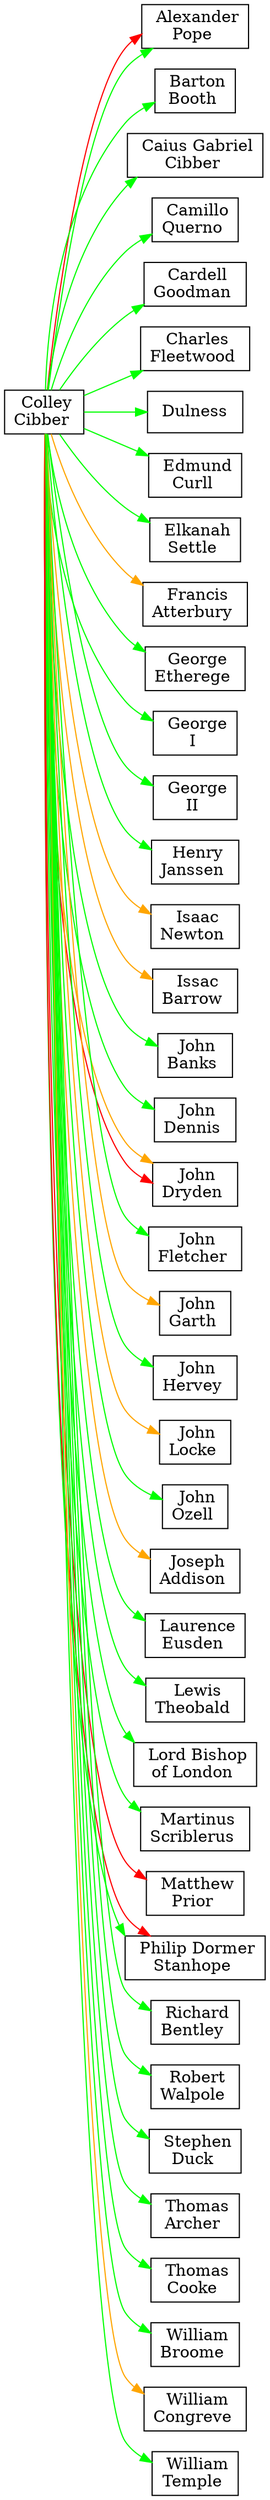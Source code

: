 digraph G {
rankdir=LR
node [shape=rect overlap=false]
ALEXANDER_POPE [label=< Alexander<br/>Pope >]
BARTON_BOOTH [label=< Barton<br/>Booth >]
CAIUS_GABRIEL_CIBBER [label=< Caius Gabriel<br/>Cibber >]
CAMILLO_QUERNO [label=< Camillo<br/>Querno >]
CARDELL_GOODMAN [label=< Cardell<br/>Goodman >]
CHARLES_FLEETWOOD [label=< Charles<br/>Fleetwood >]
COLLEY_CIBBER [label=< Colley<br/>Cibber >]
DULNESS [label=< Dulness >]
EDMUND_CURLL [label=< Edmund<br/>Curll >]
ELKANAH_SETTLE [label=< Elkanah<br/>Settle >]
FRANCIS_ATTERBURY [label=< Francis<br/>Atterbury >]
GEORGE_ETHEREGE [label=< George<br/>Etherege >]
GEORGE_I [label=< George<br/>I >]
GEORGE_II [label=< George<br/>II >]
HENRY_JANSSEN [label=< Henry<br/>Janssen >]
ISAAC_NEWTON [label=< Isaac<br/>Newton >]
ISSAC_BARROW [label=< Issac<br/>Barrow >]
JOHN_BANKS [label=< John<br/>Banks >]
JOHN_DENNIS [label=< John<br/>Dennis >]
JOHN_DRYDEN [label=< John<br/>Dryden >]
JOHN_FLETCHER [label=< John<br/>Fletcher >]
JOHN_GARTH [label=< John<br/>Garth >]
JOHN_HERVEY [label=< John<br/>Hervey >]
JOHN_LOCKE [label=< John<br/>Locke >]
JOHN_OZELL [label=< John<br/>Ozell >]
JOSEPH_ADDISON [label=< Joseph<br/>Addison >]
LAURENCE_EUSDEN [label=< Laurence<br/>Eusden >]
LEWIS_THEOBALD [label=< Lewis<br/>Theobald >]
LORD_BISHOP_OF_LONDON [label=< Lord Bishop<br/>of London >]
MARTINUS_SCRIBLERUS [label=< Martinus<br/>Scriblerus >]
MATTHEW_PRIOR [label=< Matthew<br/>Prior >]
PHILIP_DORMER_STANHOPE [label=< Philip Dormer<br/>Stanhope >]
RICHARD_BENTLEY [label=< Richard<br/>Bentley >]
ROBERT_WALPOLE [label=< Robert<br/>Walpole >]
STEPHEN_DUCK [label=< Stephen<br/>Duck >]
THOMAS_ARCHER [label=< Thomas<br/>Archer >]
THOMAS_COOKE [label=< Thomas<br/>Cooke >]
WILLIAM_BROOME [label=< William<br/>Broome >]
WILLIAM_CONGREVE [label=< William<br/>Congreve >]
WILLIAM_TEMPLE [label=< William<br/>Temple >]
COLLEY_CIBBER -> ALEXANDER_POPE [color=green weight=1]
COLLEY_CIBBER -> ALEXANDER_POPE [color=red weight=81]
COLLEY_CIBBER -> BARTON_BOOTH [color=green weight=1]
COLLEY_CIBBER -> CAIUS_GABRIEL_CIBBER [color=green weight=4]
COLLEY_CIBBER -> CAMILLO_QUERNO [color=green weight=4]
COLLEY_CIBBER -> CARDELL_GOODMAN [color=green weight=1]
COLLEY_CIBBER -> CHARLES_FLEETWOOD [color=green weight=1]
COLLEY_CIBBER -> DULNESS [color=green weight=81]
COLLEY_CIBBER -> EDMUND_CURLL [color=green weight=4]
COLLEY_CIBBER -> ELKANAH_SETTLE [color=green weight=9]
COLLEY_CIBBER -> FRANCIS_ATTERBURY [color=orange weight=1]
COLLEY_CIBBER -> GEORGE_ETHEREGE [color=green weight=1]
COLLEY_CIBBER -> GEORGE_I [color=green weight=1]
COLLEY_CIBBER -> GEORGE_II [color=green weight=9]
COLLEY_CIBBER -> HENRY_JANSSEN [color=green weight=1]
COLLEY_CIBBER -> ISAAC_NEWTON [color=orange weight=1]
COLLEY_CIBBER -> ISSAC_BARROW [color=orange weight=1]
COLLEY_CIBBER -> JOHN_BANKS [color=green weight=1]
COLLEY_CIBBER -> JOHN_DENNIS [color=green weight=4]
COLLEY_CIBBER -> JOHN_DRYDEN [color=red weight=1]
COLLEY_CIBBER -> JOHN_DRYDEN [color=orange weight=1]
COLLEY_CIBBER -> JOHN_FLETCHER [color=green weight=1]
COLLEY_CIBBER -> JOHN_GARTH [color=orange weight=1]
COLLEY_CIBBER -> JOHN_HERVEY [color=green weight=1]
COLLEY_CIBBER -> JOHN_LOCKE [color=orange weight=1]
COLLEY_CIBBER -> JOHN_OZELL [color=green weight=4]
COLLEY_CIBBER -> JOSEPH_ADDISON [color=orange weight=1]
COLLEY_CIBBER -> LAURENCE_EUSDEN [color=green weight=9]
COLLEY_CIBBER -> LEWIS_THEOBALD [color=green weight=9]
COLLEY_CIBBER -> LORD_BISHOP_OF_LONDON [color=green weight=1]
COLLEY_CIBBER -> MARTINUS_SCRIBLERUS [color=green weight=4]
COLLEY_CIBBER -> MATTHEW_PRIOR [color=red weight=1]
COLLEY_CIBBER -> PHILIP_DORMER_STANHOPE [color=green weight=1]
COLLEY_CIBBER -> PHILIP_DORMER_STANHOPE [color=red weight=1]
COLLEY_CIBBER -> RICHARD_BENTLEY [color=green weight=4]
COLLEY_CIBBER -> ROBERT_WALPOLE [color=green weight=4]
COLLEY_CIBBER -> STEPHEN_DUCK [color=green weight=1]
COLLEY_CIBBER -> THOMAS_ARCHER [color=green weight=1]
COLLEY_CIBBER -> THOMAS_COOKE [color=green weight=1]
COLLEY_CIBBER -> WILLIAM_BROOME [color=green weight=1]
COLLEY_CIBBER -> WILLIAM_CONGREVE [color=orange weight=1]
COLLEY_CIBBER -> WILLIAM_TEMPLE [color=green weight=1]
}